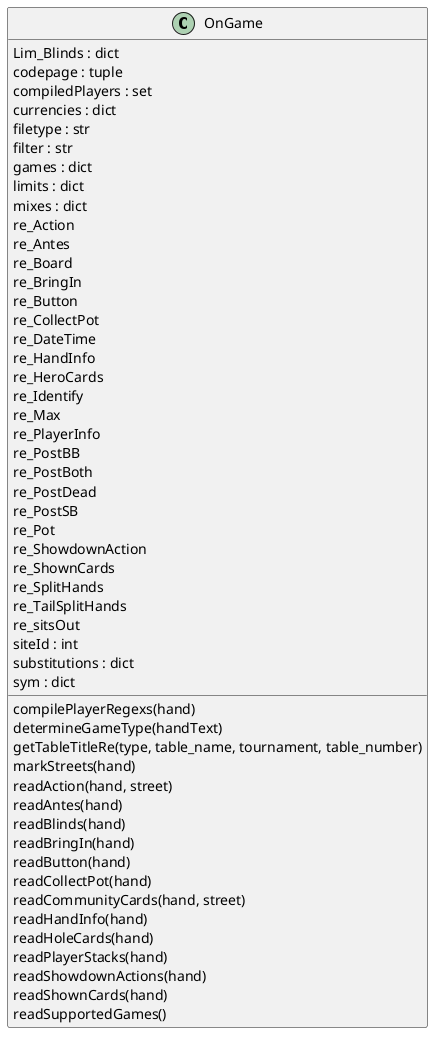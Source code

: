 @startuml classes
set namespaceSeparator none
class "OnGame" as OnGameToFpdb.OnGame {
  Lim_Blinds : dict
  codepage : tuple
  compiledPlayers : set
  currencies : dict
  filetype : str
  filter : str
  games : dict
  limits : dict
  mixes : dict
  re_Action
  re_Antes
  re_Board
  re_BringIn
  re_Button
  re_CollectPot
  re_DateTime
  re_HandInfo
  re_HeroCards
  re_Identify
  re_Max
  re_PlayerInfo
  re_PostBB
  re_PostBoth
  re_PostDead
  re_PostSB
  re_Pot
  re_ShowdownAction
  re_ShownCards
  re_SplitHands
  re_TailSplitHands
  re_sitsOut
  siteId : int
  substitutions : dict
  sym : dict
  compilePlayerRegexs(hand)
  determineGameType(handText)
  getTableTitleRe(type, table_name, tournament, table_number)
  markStreets(hand)
  readAction(hand, street)
  readAntes(hand)
  readBlinds(hand)
  readBringIn(hand)
  readButton(hand)
  readCollectPot(hand)
  readCommunityCards(hand, street)
  readHandInfo(hand)
  readHoleCards(hand)
  readPlayerStacks(hand)
  readShowdownActions(hand)
  readShownCards(hand)
  readSupportedGames()
}
@enduml
